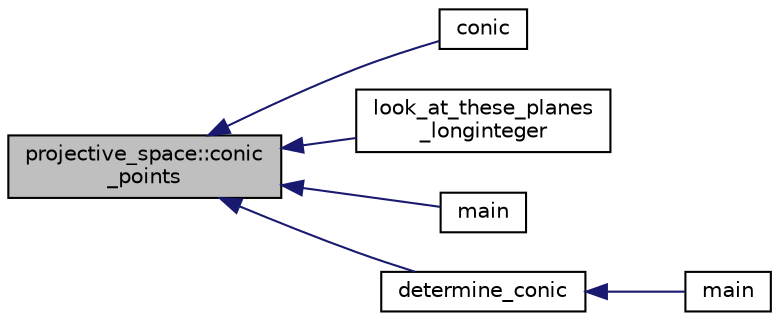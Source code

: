 digraph "projective_space::conic_points"
{
  edge [fontname="Helvetica",fontsize="10",labelfontname="Helvetica",labelfontsize="10"];
  node [fontname="Helvetica",fontsize="10",shape=record];
  rankdir="LR";
  Node281 [label="projective_space::conic\l_points",height=0.2,width=0.4,color="black", fillcolor="grey75", style="filled", fontcolor="black"];
  Node281 -> Node282 [dir="back",color="midnightblue",fontsize="10",style="solid",fontname="Helvetica"];
  Node282 [label="conic",height=0.2,width=0.4,color="black", fillcolor="white", style="filled",URL="$d4/de8/conic_8_c.html#a96def9474b981a9d5831a9b48d85d652"];
  Node281 -> Node283 [dir="back",color="midnightblue",fontsize="10",style="solid",fontname="Helvetica"];
  Node283 [label="look_at_these_planes\l_longinteger",height=0.2,width=0.4,color="black", fillcolor="white", style="filled",URL="$da/d90/analyze_8_c.html#ae230005122bb89f7409f5937134b73bf"];
  Node281 -> Node284 [dir="back",color="midnightblue",fontsize="10",style="solid",fontname="Helvetica"];
  Node284 [label="main",height=0.2,width=0.4,color="black", fillcolor="white", style="filled",URL="$de/d27/determine__conic_8_c.html#a3c04138a5bfe5d72780bb7e82a18e627"];
  Node281 -> Node285 [dir="back",color="midnightblue",fontsize="10",style="solid",fontname="Helvetica"];
  Node285 [label="determine_conic",height=0.2,width=0.4,color="black", fillcolor="white", style="filled",URL="$d5/d87/globals_8h.html#a1f36b2be45a6576165929165abb56f1e"];
  Node285 -> Node286 [dir="back",color="midnightblue",fontsize="10",style="solid",fontname="Helvetica"];
  Node286 [label="main",height=0.2,width=0.4,color="black", fillcolor="white", style="filled",URL="$d4/de8/conic_8_c.html#a3c04138a5bfe5d72780bb7e82a18e627"];
}
